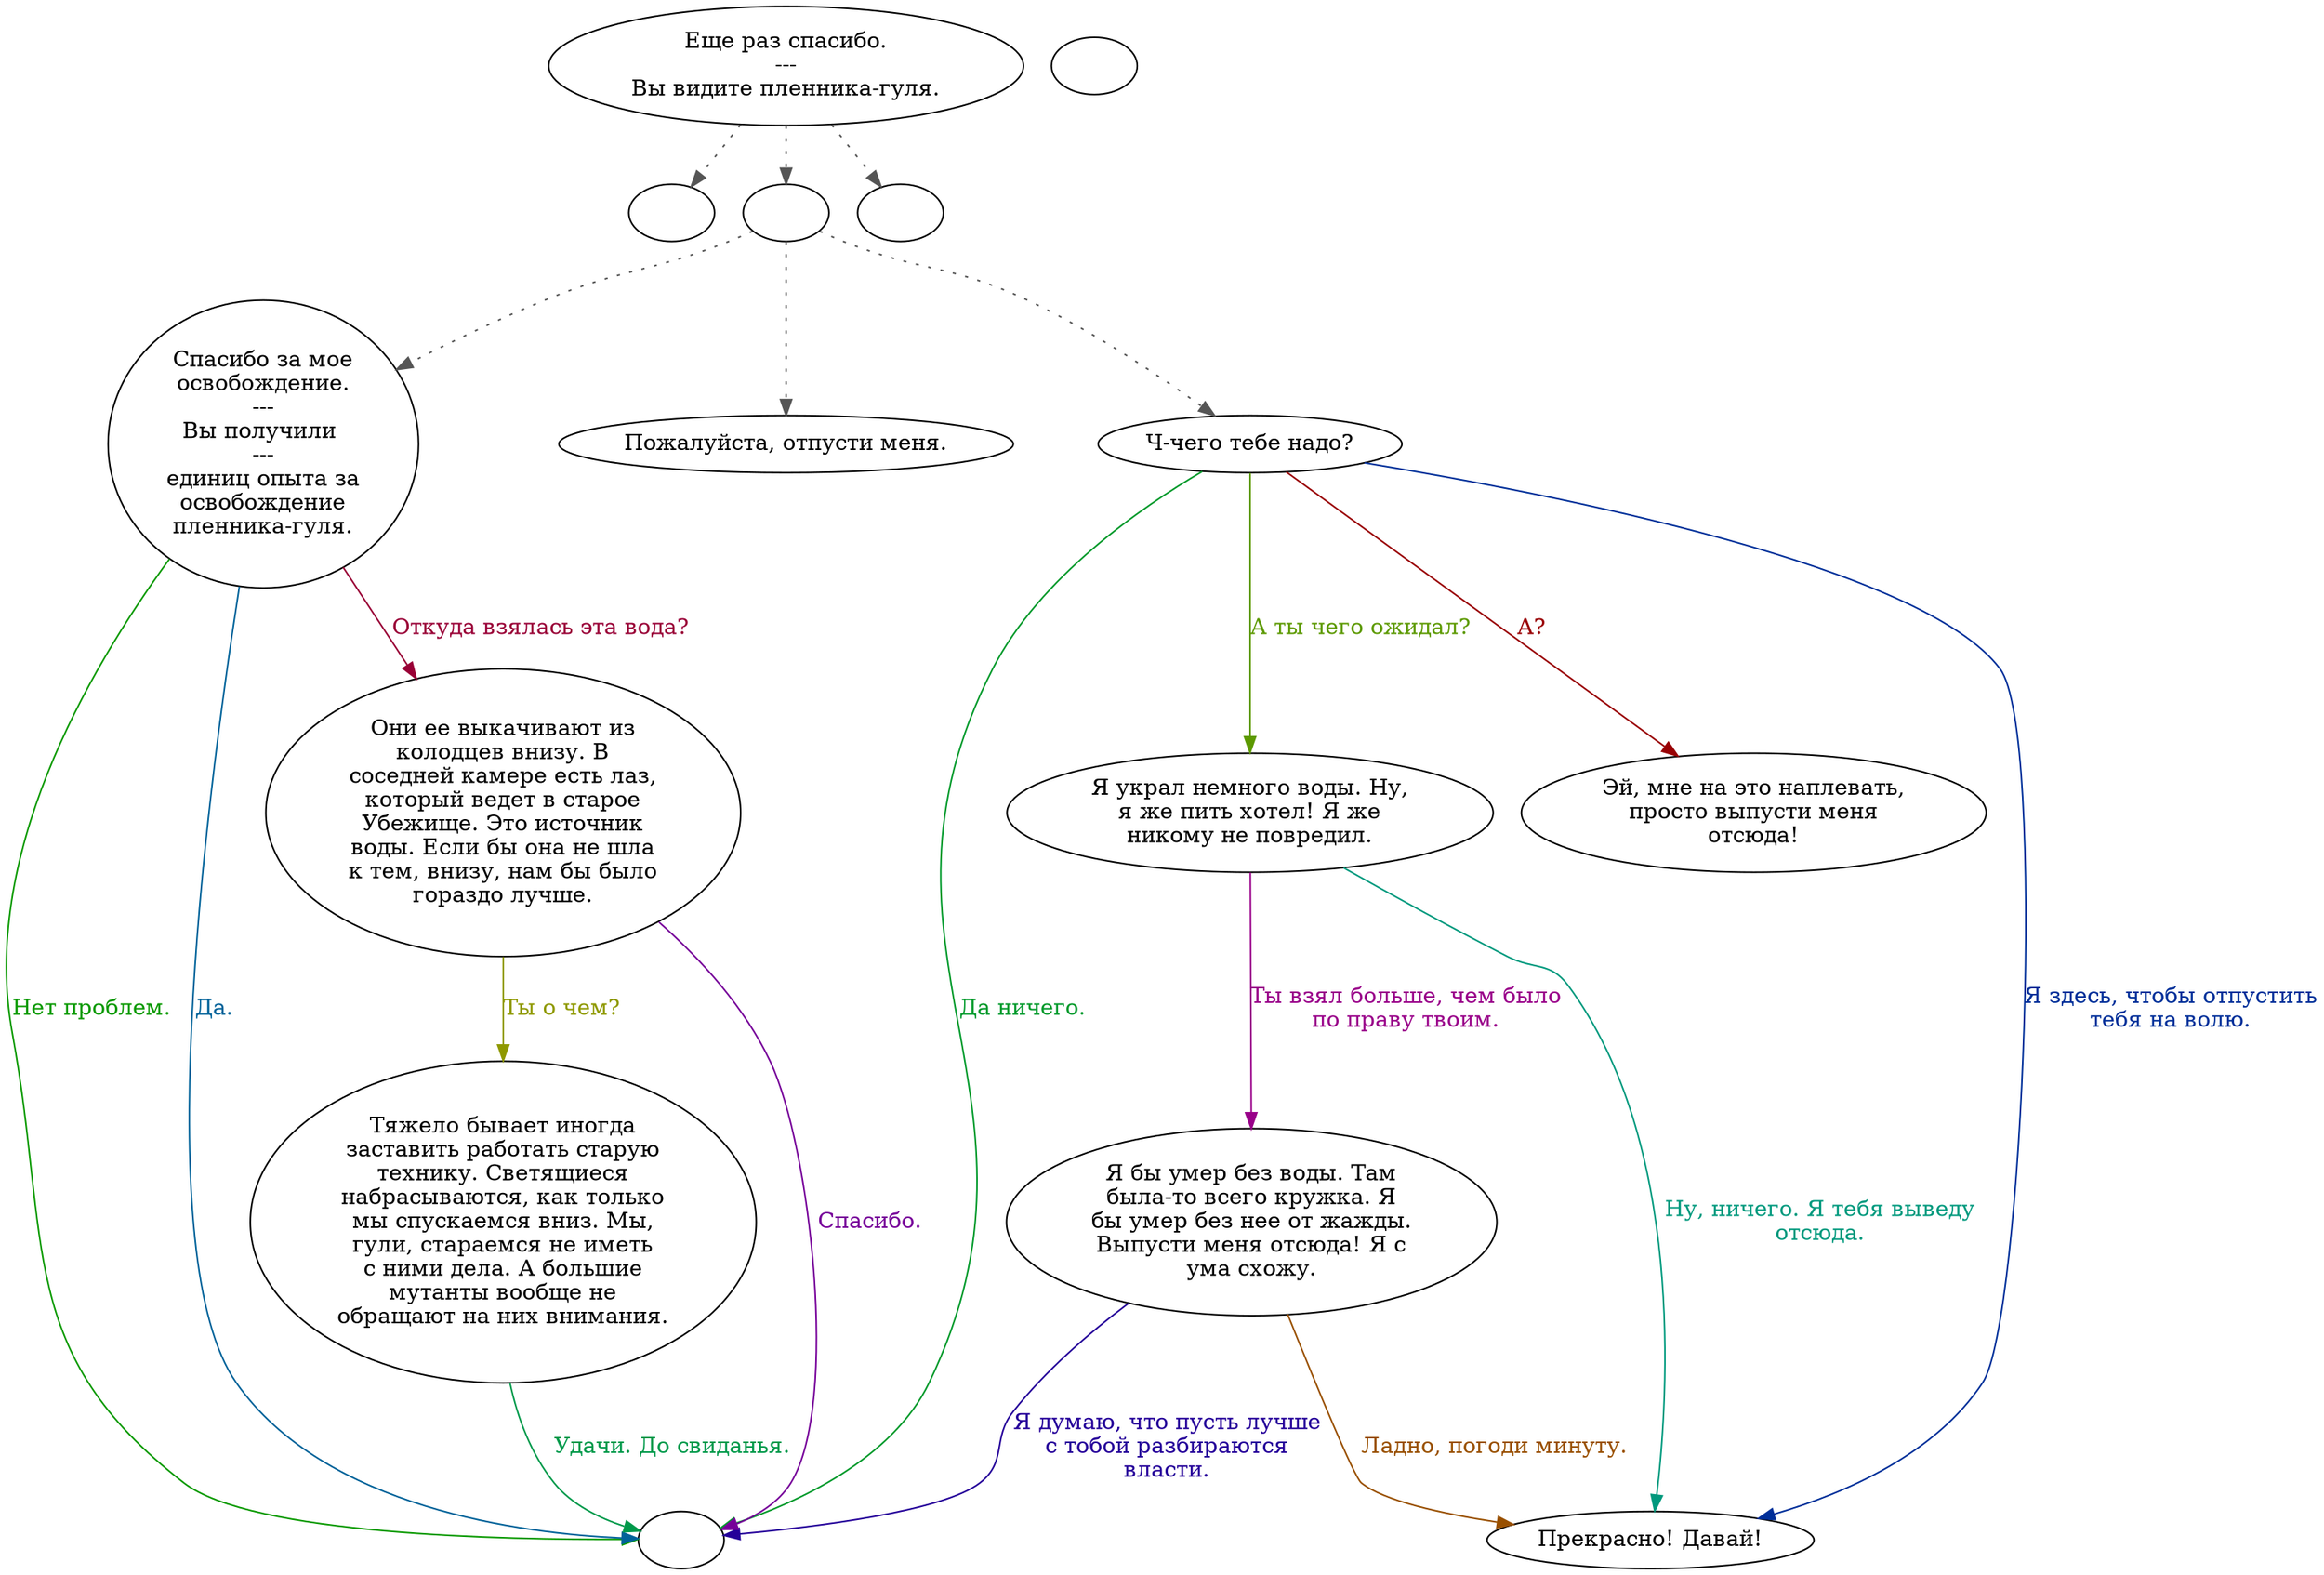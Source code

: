 digraph prisonr {
  "start" [style=filled       fillcolor="#FFFFFF"       color="#000000"]
  "start" -> "timeforwhat" [style=dotted color="#555555"]
  "start" -> "do_dialogue" [style=dotted color="#555555"]
  "start" -> "leave_map" [style=dotted color="#555555"]
  "start" [label="Еще раз спасибо.\n---\nВы видите пленника-гуля."]
  "timeforwhat" [style=filled       fillcolor="#FFFFFF"       color="#000000"]
  "timeforwhat" [label=""]
  "do_dialogue" [style=filled       fillcolor="#FFFFFF"       color="#000000"]
  "do_dialogue" -> "prisonr06" [style=dotted color="#555555"]
  "do_dialogue" -> "prisonr05" [style=dotted color="#555555"]
  "do_dialogue" -> "prisonr00" [style=dotted color="#555555"]
  "do_dialogue" [label=""]
  "prisonrcbt" [style=filled       fillcolor="#FFFFFF"       color="#000000"]
  "prisonrcbt" [label=""]
  "prisonrend" [style=filled       fillcolor="#FFFFFF"       color="#000000"]
  "prisonrend" [label=""]
  "prisonr00" [style=filled       fillcolor="#FFFFFF"       color="#000000"]
  "prisonr00" [label="Ч-чего тебе надо?"]
  "prisonr00" -> "prisonrend" [label="Да ничего." color="#00992A" fontcolor="#00992A"]
  "prisonr00" -> "prisonr01" [label="А?" color="#990003" fontcolor="#990003"]
  "prisonr00" -> "prisonr02" [label="Я здесь, чтобы отпустить\nтебя на волю." color="#002F99" fontcolor="#002F99"]
  "prisonr00" -> "prisonr03" [label="А ты чего ожидал?" color="#5C9900" fontcolor="#5C9900"]
  "prisonr01" [style=filled       fillcolor="#FFFFFF"       color="#000000"]
  "prisonr01" [label="Эй, мне на это наплевать,\nпросто выпусти меня\nотсюда!"]
  "prisonr02" [style=filled       fillcolor="#FFFFFF"       color="#000000"]
  "prisonr02" [label="Прекрасно! Давай!"]
  "prisonr03" [style=filled       fillcolor="#FFFFFF"       color="#000000"]
  "prisonr03" [label="Я украл немного воды. Ну,\nя же пить хотел! Я же\nникому не повредил."]
  "prisonr03" -> "prisonr04" [label="Ты взял больше, чем было\nпо праву твоим." color="#990089" fontcolor="#990089"]
  "prisonr03" -> "prisonr02" [label="Ну, ничего. Я тебя выведу\nотсюда." color="#00997D" fontcolor="#00997D"]
  "prisonr04" [style=filled       fillcolor="#FFFFFF"       color="#000000"]
  "prisonr04" [label="Я бы умер без воды. Там\nбыла-то всего кружка. Я\nбы умер без нее от жажды.\nВыпусти меня отсюда! Я с\nума схожу."]
  "prisonr04" -> "prisonr02" [label="Ладно, погоди минуту." color="#995000" fontcolor="#995000"]
  "prisonr04" -> "prisonrend" [label="Я думаю, что пусть лучше\nс тобой разбираются\nвласти." color="#240099" fontcolor="#240099"]
  "prisonr05" [style=filled       fillcolor="#FFFFFF"       color="#000000"]
  "prisonr05" [label="Пожалуйста, отпусти меня."]
  "prisonr06" [style=filled       fillcolor="#FFFFFF"       color="#000000"]
  "prisonr06" [label="Спасибо за мое\nосвобождение.\n---\nВы получили \n---\nединиц опыта за\nосвобождение\nпленника-гуля."]
  "prisonr06" -> "prisonrend" [label="Нет проблем." color="#099900" fontcolor="#099900"]
  "prisonr06" -> "prisonr07" [label="Откуда взялась эта вода?" color="#990036" fontcolor="#990036"]
  "prisonr06" -> "prisonrend" [label="Да." color="#006299" fontcolor="#006299"]
  "prisonr07" [style=filled       fillcolor="#FFFFFF"       color="#000000"]
  "prisonr07" [label="Они ее выкачивают из\nколодцев внизу. В\nсоседней камере есть лаз,\nкоторый ведет в старое\nУбежище. Это источник\nводы. Если бы она не шла\nк тем, внизу, нам бы было\nгораздо лучше."]
  "prisonr07" -> "prisonr08" [label="Ты о чем?" color="#8F9900" fontcolor="#8F9900"]
  "prisonr07" -> "prisonrend" [label="Спасибо." color="#760099" fontcolor="#760099"]
  "prisonr08" [style=filled       fillcolor="#FFFFFF"       color="#000000"]
  "prisonr08" [label="Тяжело бывает иногда\nзаставить работать старую\nтехнику. Светящиеся\nнабрасываются, как только\nмы спускаемся вниз. Мы,\nгули, стараемся не иметь\nс ними дела. А большие\nмутанты вообще не\nобращают на них внимания."]
  "prisonr08" -> "prisonrend" [label="Удачи. До свиданья." color="#00994A" fontcolor="#00994A"]
  "leave_map" [style=filled       fillcolor="#FFFFFF"       color="#000000"]
  "leave_map" [label=""]
}